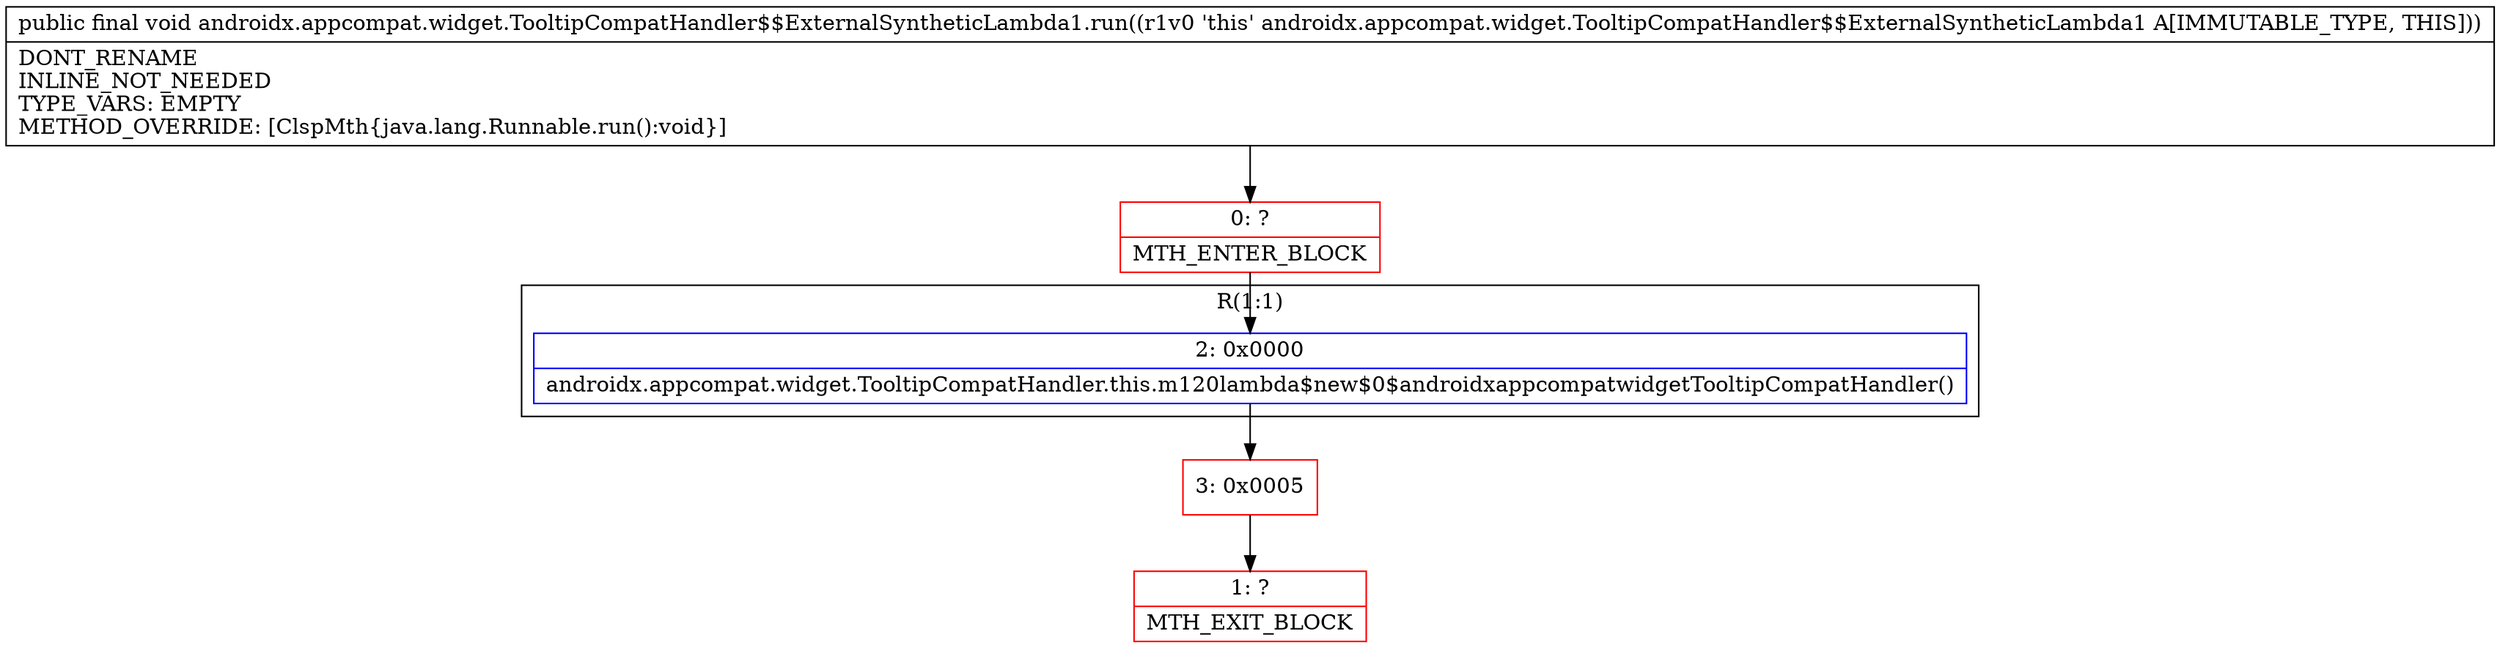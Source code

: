 digraph "CFG forandroidx.appcompat.widget.TooltipCompatHandler$$ExternalSyntheticLambda1.run()V" {
subgraph cluster_Region_1675451500 {
label = "R(1:1)";
node [shape=record,color=blue];
Node_2 [shape=record,label="{2\:\ 0x0000|androidx.appcompat.widget.TooltipCompatHandler.this.m120lambda$new$0$androidxappcompatwidgetTooltipCompatHandler()\l}"];
}
Node_0 [shape=record,color=red,label="{0\:\ ?|MTH_ENTER_BLOCK\l}"];
Node_3 [shape=record,color=red,label="{3\:\ 0x0005}"];
Node_1 [shape=record,color=red,label="{1\:\ ?|MTH_EXIT_BLOCK\l}"];
MethodNode[shape=record,label="{public final void androidx.appcompat.widget.TooltipCompatHandler$$ExternalSyntheticLambda1.run((r1v0 'this' androidx.appcompat.widget.TooltipCompatHandler$$ExternalSyntheticLambda1 A[IMMUTABLE_TYPE, THIS]))  | DONT_RENAME\lINLINE_NOT_NEEDED\lTYPE_VARS: EMPTY\lMETHOD_OVERRIDE: [ClspMth\{java.lang.Runnable.run():void\}]\l}"];
MethodNode -> Node_0;Node_2 -> Node_3;
Node_0 -> Node_2;
Node_3 -> Node_1;
}

